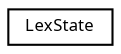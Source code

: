 digraph "Graphical Class Hierarchy"
{
  edge [fontname="Sans",fontsize="8",labelfontname="Sans",labelfontsize="8"];
  node [fontname="Sans",fontsize="8",shape=record];
  rankdir="LR";
  Node1 [label="LexState",height=0.2,width=0.4,color="black", fillcolor="white", style="filled",URL="$struct_lex_state.html"];
}

